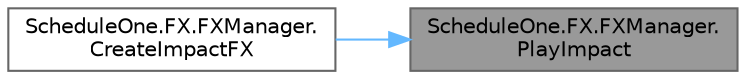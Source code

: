 digraph "ScheduleOne.FX.FXManager.PlayImpact"
{
 // LATEX_PDF_SIZE
  bgcolor="transparent";
  edge [fontname=Helvetica,fontsize=10,labelfontname=Helvetica,labelfontsize=10];
  node [fontname=Helvetica,fontsize=10,shape=box,height=0.2,width=0.4];
  rankdir="RL";
  Node1 [id="Node000001",label="ScheduleOne.FX.FXManager.\lPlayImpact",height=0.2,width=0.4,color="gray40", fillcolor="grey60", style="filled", fontcolor="black",tooltip=" "];
  Node1 -> Node2 [id="edge1_Node000001_Node000002",dir="back",color="steelblue1",style="solid",tooltip=" "];
  Node2 [id="Node000002",label="ScheduleOne.FX.FXManager.\lCreateImpactFX",height=0.2,width=0.4,color="grey40", fillcolor="white", style="filled",URL="$class_schedule_one_1_1_f_x_1_1_f_x_manager.html#a4c07e7238a58acc893756b98d95ee75e",tooltip=" "];
}
